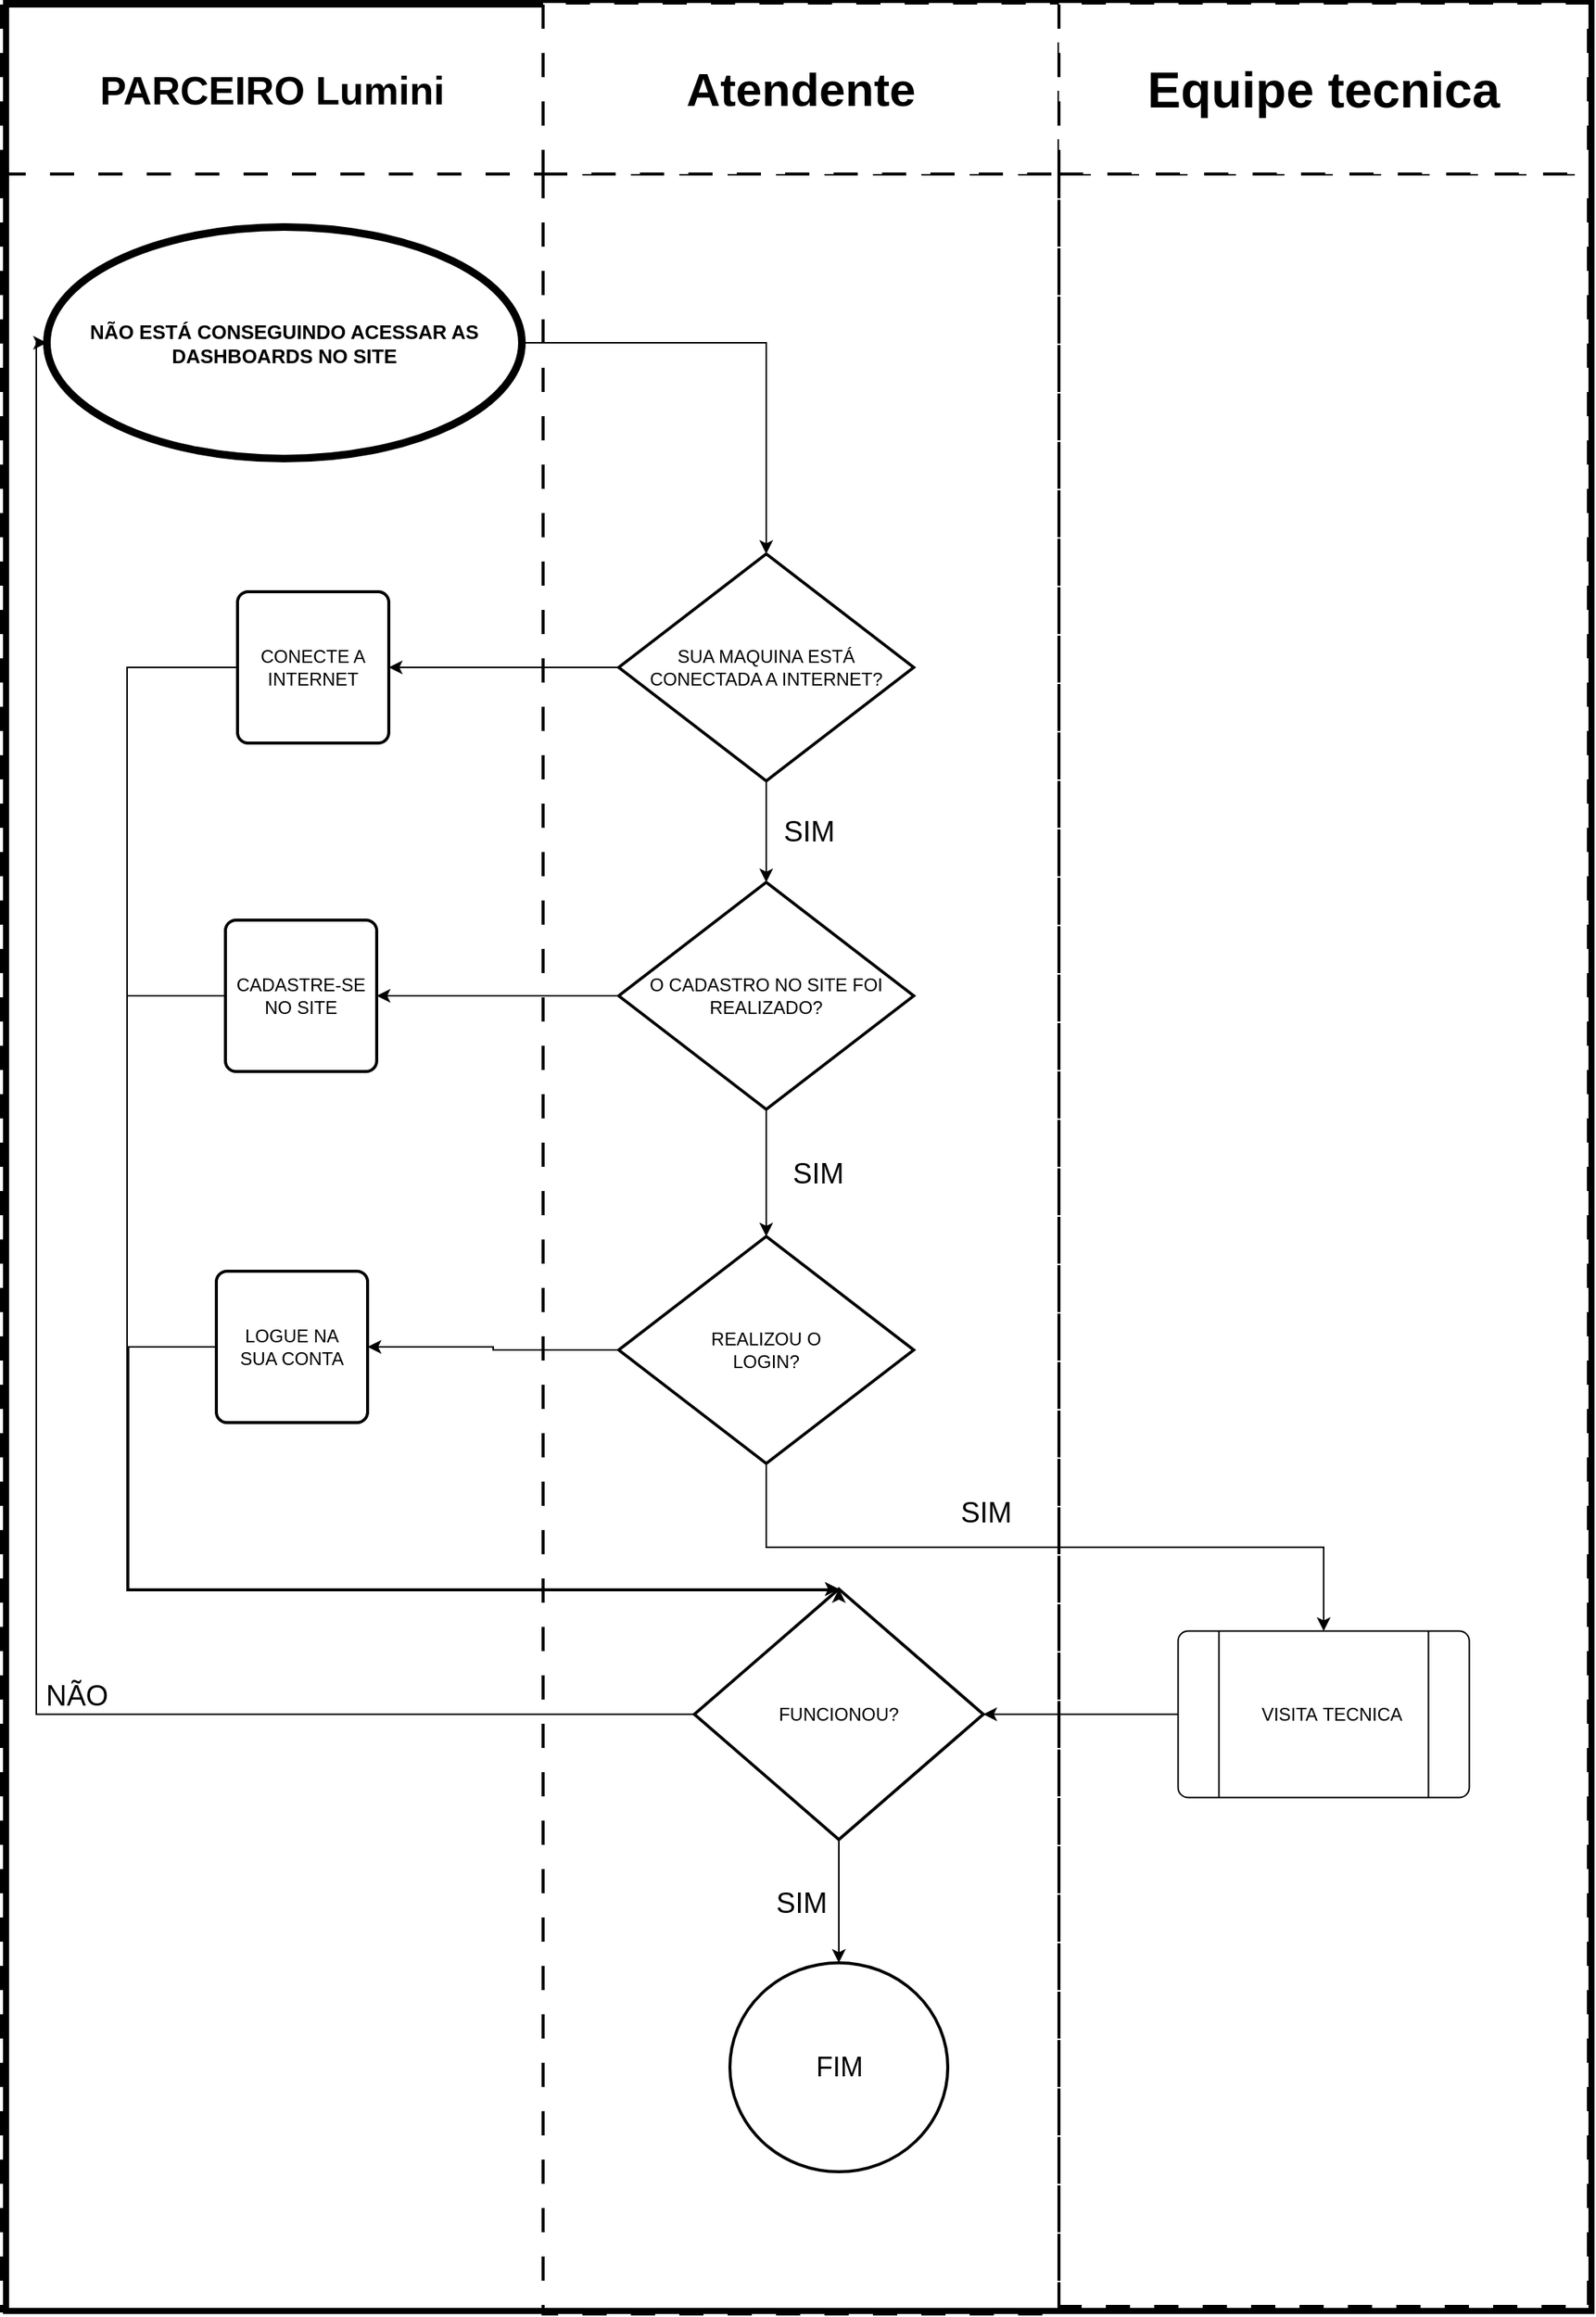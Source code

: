 <mxfile version="24.7.5">
  <diagram name="Página-1" id="sii6xtMDSqnDwptgTPa_">
    <mxGraphModel dx="4628" dy="1328" grid="0" gridSize="10" guides="1" tooltips="1" connect="1" arrows="1" fold="1" page="0" pageScale="1" pageWidth="827" pageHeight="1169" math="0" shadow="0">
      <root>
        <mxCell id="0" />
        <mxCell id="1" parent="0" />
        <mxCell id="awBL8_RBLQok6DBFQ3Oc-104" value="PARCEIRO" style="swimlane;whiteSpace=wrap;html=1;direction=east;startSize=113;dashed=1;dashPattern=8 8;strokeWidth=2;" parent="1" vertex="1">
          <mxGeometry x="-2127" y="5" width="1051" height="1525" as="geometry" />
        </mxCell>
        <mxCell id="nKhrt30oRKaUFYbFxk2Q-17" value="" style="swimlane;whiteSpace=wrap;html=1;direction=east;startSize=1;strokeWidth=4;" parent="awBL8_RBLQok6DBFQ3Oc-104" vertex="1">
          <mxGeometry x="3" width="1048" height="1525" as="geometry" />
        </mxCell>
        <mxCell id="awBL8_RBLQok6DBFQ3Oc-111" value="&lt;font style=&quot;font-size: 19px;&quot;&gt;SIM&lt;/font&gt;" style="text;strokeColor=none;align=center;fillColor=none;html=1;verticalAlign=middle;whiteSpace=wrap;rounded=0;" parent="nKhrt30oRKaUFYbFxk2Q-17" vertex="1">
          <mxGeometry x="499" y="1241" width="54" height="30" as="geometry" />
        </mxCell>
        <mxCell id="awBL8_RBLQok6DBFQ3Oc-105" value="&lt;font style=&quot;vertical-align: inherit;&quot;&gt;&lt;font style=&quot;vertical-align: inherit;&quot;&gt;&lt;font style=&quot;vertical-align: inherit;&quot;&gt;&lt;font style=&quot;vertical-align: inherit;&quot;&gt;LOGUE NA&lt;/font&gt;&lt;/font&gt;&lt;/font&gt;&lt;/font&gt;&lt;div&gt;&lt;font style=&quot;vertical-align: inherit;&quot;&gt;&lt;font style=&quot;vertical-align: inherit;&quot;&gt;&lt;font style=&quot;vertical-align: inherit;&quot;&gt;&lt;font style=&quot;vertical-align: inherit;&quot;&gt;&lt;font style=&quot;vertical-align: inherit;&quot;&gt;&lt;font style=&quot;vertical-align: inherit;&quot;&gt;SUA CONTA&lt;/font&gt;&lt;/font&gt;&lt;/font&gt;&lt;/font&gt;&lt;/font&gt;&lt;/font&gt;&lt;/div&gt;" style="rounded=1;whiteSpace=wrap;html=1;absoluteArcSize=1;arcSize=14;strokeWidth=2;" parent="nKhrt30oRKaUFYbFxk2Q-17" vertex="1">
          <mxGeometry x="139" y="838" width="100" height="100" as="geometry" />
        </mxCell>
        <mxCell id="awBL8_RBLQok6DBFQ3Oc-91" value="CADASTRE-SE&lt;br&gt;NO SITE" style="rounded=1;whiteSpace=wrap;html=1;absoluteArcSize=1;arcSize=14;strokeWidth=2;" parent="nKhrt30oRKaUFYbFxk2Q-17" vertex="1">
          <mxGeometry x="145" y="606" width="100" height="100" as="geometry" />
        </mxCell>
        <mxCell id="awBL8_RBLQok6DBFQ3Oc-80" value="&lt;font style=&quot;font-size: 13px;&quot;&gt;&lt;b&gt;NÃO ESTÁ CONSEGUINDO ACESSAR AS DASHBOARDS NO SITE&lt;/b&gt;&lt;/font&gt;" style="strokeWidth=5;html=1;shape=mxgraph.flowchart.start_2;whiteSpace=wrap;" parent="nKhrt30oRKaUFYbFxk2Q-17" vertex="1">
          <mxGeometry x="27" y="148" width="314" height="153" as="geometry" />
        </mxCell>
        <mxCell id="awBL8_RBLQok6DBFQ3Oc-110" value="&lt;font style=&quot;vertical-align: inherit;&quot;&gt;&lt;font style=&quot;vertical-align: inherit;&quot;&gt;CONECTE A INTERNET&lt;/font&gt;&lt;/font&gt;" style="rounded=1;whiteSpace=wrap;html=1;absoluteArcSize=1;arcSize=14;strokeWidth=2;" parent="nKhrt30oRKaUFYbFxk2Q-17" vertex="1">
          <mxGeometry x="153" y="389" width="100" height="100" as="geometry" />
        </mxCell>
        <mxCell id="nKhrt30oRKaUFYbFxk2Q-47" value="&lt;font style=&quot;font-size: 19px;&quot;&gt;&lt;b&gt;Parceiros&lt;br&gt;Lumini&lt;/b&gt;&lt;/font&gt;" style="text;html=1;align=center;verticalAlign=middle;whiteSpace=wrap;rounded=0;" parent="nKhrt30oRKaUFYbFxk2Q-17" vertex="1">
          <mxGeometry x="641" y="41" width="60" height="30" as="geometry" />
        </mxCell>
        <mxCell id="nKhrt30oRKaUFYbFxk2Q-34" value="&lt;span style=&quot;font-size: 19px;&quot;&gt;NÃO&lt;/span&gt;" style="text;strokeColor=none;align=center;fillColor=none;html=1;verticalAlign=middle;whiteSpace=wrap;rounded=0;" parent="nKhrt30oRKaUFYbFxk2Q-17" vertex="1">
          <mxGeometry x="17" y="1109" width="60" height="20" as="geometry" />
        </mxCell>
        <mxCell id="8XTtVJRQWcLJK9WEEvCq-19" value="&lt;font style=&quot;font-size: 26px;&quot;&gt;&lt;b&gt;PARCEIRO Lumini&lt;/b&gt;&lt;/font&gt;" style="text;html=1;align=center;verticalAlign=middle;whiteSpace=wrap;rounded=0;" vertex="1" parent="nKhrt30oRKaUFYbFxk2Q-17">
          <mxGeometry x="43" y="43" width="266" height="30" as="geometry" />
        </mxCell>
        <mxCell id="awBL8_RBLQok6DBFQ3Oc-114" value="&lt;font style=&quot;font-size: 31px;&quot;&gt;Atendente&lt;/font&gt;" style="swimlane;whiteSpace=wrap;html=1;direction=east;startSize=113;dashed=1;dashPattern=8 8;strokeWidth=2;" parent="1" vertex="1">
          <mxGeometry x="-1769" y="5" width="341" height="1527" as="geometry" />
        </mxCell>
        <mxCell id="nKhrt30oRKaUFYbFxk2Q-5" value="" style="edgeStyle=orthogonalEdgeStyle;rounded=0;orthogonalLoop=1;jettySize=auto;html=1;" parent="awBL8_RBLQok6DBFQ3Oc-114" source="awBL8_RBLQok6DBFQ3Oc-82" target="awBL8_RBLQok6DBFQ3Oc-84" edge="1">
          <mxGeometry relative="1" as="geometry" />
        </mxCell>
        <mxCell id="awBL8_RBLQok6DBFQ3Oc-82" value="&lt;font style=&quot;vertical-align: inherit;&quot;&gt;&lt;font style=&quot;vertical-align: inherit;&quot;&gt;SUA MAQUINA ESTÁ CONECTADA A INTERNET?&lt;/font&gt;&lt;/font&gt;" style="strokeWidth=2;html=1;shape=mxgraph.flowchart.decision;whiteSpace=wrap;" parent="awBL8_RBLQok6DBFQ3Oc-114" vertex="1">
          <mxGeometry x="50" y="364" width="195" height="150" as="geometry" />
        </mxCell>
        <mxCell id="nKhrt30oRKaUFYbFxk2Q-6" value="" style="edgeStyle=orthogonalEdgeStyle;rounded=0;orthogonalLoop=1;jettySize=auto;html=1;" parent="awBL8_RBLQok6DBFQ3Oc-114" source="awBL8_RBLQok6DBFQ3Oc-84" target="awBL8_RBLQok6DBFQ3Oc-89" edge="1">
          <mxGeometry relative="1" as="geometry" />
        </mxCell>
        <mxCell id="awBL8_RBLQok6DBFQ3Oc-84" value="O CADASTRO NO SITE FOI REALIZADO?" style="strokeWidth=2;html=1;shape=mxgraph.flowchart.decision;whiteSpace=wrap;" parent="awBL8_RBLQok6DBFQ3Oc-114" vertex="1">
          <mxGeometry x="50" y="581" width="195" height="150" as="geometry" />
        </mxCell>
        <mxCell id="awBL8_RBLQok6DBFQ3Oc-89" value="REALIZOU O&lt;br&gt;&lt;div&gt;&lt;font style=&quot;vertical-align: inherit;&quot;&gt;LOGIN&lt;/font&gt;&lt;span style=&quot;background-color: initial;&quot;&gt;?&lt;/span&gt;&lt;/div&gt;" style="strokeWidth=2;html=1;shape=mxgraph.flowchart.decision;whiteSpace=wrap;" parent="awBL8_RBLQok6DBFQ3Oc-114" vertex="1">
          <mxGeometry x="50" y="815" width="195" height="150" as="geometry" />
        </mxCell>
        <mxCell id="awBL8_RBLQok6DBFQ3Oc-115" value="&lt;font style=&quot;font-size: 19px;&quot;&gt;SIM&lt;/font&gt;" style="text;strokeColor=none;align=center;fillColor=none;html=1;verticalAlign=middle;whiteSpace=wrap;rounded=0;" parent="awBL8_RBLQok6DBFQ3Oc-114" vertex="1">
          <mxGeometry x="146" y="533" width="60" height="30" as="geometry" />
        </mxCell>
        <mxCell id="awBL8_RBLQok6DBFQ3Oc-117" value="&lt;br&gt;&lt;div&gt;&lt;br&gt;&lt;/div&gt;" style="text;strokeColor=none;align=center;fillColor=none;html=1;verticalAlign=middle;whiteSpace=wrap;rounded=0;" parent="awBL8_RBLQok6DBFQ3Oc-114" vertex="1">
          <mxGeometry x="171" y="702" width="60" height="30" as="geometry" />
        </mxCell>
        <mxCell id="nKhrt30oRKaUFYbFxk2Q-37" value="&lt;font style=&quot;font-size: 19px;&quot;&gt;SIM&lt;/font&gt;" style="text;strokeColor=none;align=center;fillColor=none;html=1;verticalAlign=middle;whiteSpace=wrap;rounded=0;" parent="awBL8_RBLQok6DBFQ3Oc-114" vertex="1">
          <mxGeometry x="152" y="759" width="60" height="30" as="geometry" />
        </mxCell>
        <mxCell id="awBL8_RBLQok6DBFQ3Oc-112" value="&lt;font style=&quot;font-size: 19px;&quot;&gt;SIM&lt;/font&gt;" style="text;strokeColor=none;align=center;fillColor=none;html=1;verticalAlign=middle;whiteSpace=wrap;rounded=0;" parent="awBL8_RBLQok6DBFQ3Oc-114" vertex="1">
          <mxGeometry x="263" y="983" width="60" height="30" as="geometry" />
        </mxCell>
        <mxCell id="8XTtVJRQWcLJK9WEEvCq-9" value="" style="edgeStyle=orthogonalEdgeStyle;rounded=0;orthogonalLoop=1;jettySize=auto;html=1;" edge="1" parent="awBL8_RBLQok6DBFQ3Oc-114" source="awBL8_RBLQok6DBFQ3Oc-94" target="nKhrt30oRKaUFYbFxk2Q-22">
          <mxGeometry relative="1" as="geometry" />
        </mxCell>
        <mxCell id="awBL8_RBLQok6DBFQ3Oc-94" value="FUNCIONOU?" style="strokeWidth=2;html=1;shape=mxgraph.flowchart.decision;whiteSpace=wrap;" parent="awBL8_RBLQok6DBFQ3Oc-114" vertex="1">
          <mxGeometry x="100" y="1048" width="191" height="165.5" as="geometry" />
        </mxCell>
        <mxCell id="nKhrt30oRKaUFYbFxk2Q-22" value="&lt;font style=&quot;font-size: 18px;&quot;&gt;FIM&lt;/font&gt;" style="strokeWidth=2;html=1;shape=mxgraph.flowchart.start_2;whiteSpace=wrap;" parent="awBL8_RBLQok6DBFQ3Oc-114" vertex="1">
          <mxGeometry x="123.5" y="1295" width="144" height="138" as="geometry" />
        </mxCell>
        <mxCell id="awBL8_RBLQok6DBFQ3Oc-116" value="&lt;font style=&quot;font-size: 33px;&quot;&gt;Equipe tecnica&lt;/font&gt;" style="swimlane;whiteSpace=wrap;html=1;direction=east;startSize=113;dashed=1;dashPattern=8 8;strokeWidth=2;" parent="1" vertex="1">
          <mxGeometry x="-1428" y="5" width="350" height="1522" as="geometry" />
        </mxCell>
        <mxCell id="awBL8_RBLQok6DBFQ3Oc-92" value="" style="verticalLabelPosition=bottom;verticalAlign=top;html=1;shape=process;whiteSpace=wrap;rounded=1;size=0.14;arcSize=6;" parent="awBL8_RBLQok6DBFQ3Oc-116" vertex="1">
          <mxGeometry x="78.75" y="1075.75" width="192.5" height="110" as="geometry" />
        </mxCell>
        <mxCell id="awBL8_RBLQok6DBFQ3Oc-99" value="VISITA&amp;nbsp;&lt;span style=&quot;background-color: initial;&quot;&gt;TECNICA&lt;/span&gt;" style="text;html=1;align=center;verticalAlign=middle;resizable=0;points=[];autosize=1;strokeColor=none;fillColor=none;" parent="awBL8_RBLQok6DBFQ3Oc-116" vertex="1">
          <mxGeometry x="125" y="1117.75" width="110" height="26" as="geometry" />
        </mxCell>
        <mxCell id="nKhrt30oRKaUFYbFxk2Q-1" style="edgeStyle=orthogonalEdgeStyle;rounded=0;orthogonalLoop=1;jettySize=auto;html=1;entryX=0.5;entryY=0;entryDx=0;entryDy=0;entryPerimeter=0;" parent="1" source="awBL8_RBLQok6DBFQ3Oc-80" target="awBL8_RBLQok6DBFQ3Oc-82" edge="1">
          <mxGeometry relative="1" as="geometry" />
        </mxCell>
        <mxCell id="nKhrt30oRKaUFYbFxk2Q-2" style="edgeStyle=orthogonalEdgeStyle;rounded=0;orthogonalLoop=1;jettySize=auto;html=1;entryX=1;entryY=0.5;entryDx=0;entryDy=0;" parent="1" source="awBL8_RBLQok6DBFQ3Oc-82" target="awBL8_RBLQok6DBFQ3Oc-110" edge="1">
          <mxGeometry relative="1" as="geometry" />
        </mxCell>
        <mxCell id="nKhrt30oRKaUFYbFxk2Q-3" style="edgeStyle=orthogonalEdgeStyle;rounded=0;orthogonalLoop=1;jettySize=auto;html=1;" parent="1" source="awBL8_RBLQok6DBFQ3Oc-84" target="awBL8_RBLQok6DBFQ3Oc-91" edge="1">
          <mxGeometry relative="1" as="geometry" />
        </mxCell>
        <mxCell id="nKhrt30oRKaUFYbFxk2Q-4" style="edgeStyle=orthogonalEdgeStyle;rounded=0;orthogonalLoop=1;jettySize=auto;html=1;entryX=1;entryY=0.5;entryDx=0;entryDy=0;" parent="1" source="awBL8_RBLQok6DBFQ3Oc-89" target="awBL8_RBLQok6DBFQ3Oc-105" edge="1">
          <mxGeometry relative="1" as="geometry" />
        </mxCell>
        <mxCell id="nKhrt30oRKaUFYbFxk2Q-23" style="edgeStyle=orthogonalEdgeStyle;rounded=0;orthogonalLoop=1;jettySize=auto;html=1;entryX=0.5;entryY=0;entryDx=0;entryDy=0;exitX=0.5;exitY=1;exitDx=0;exitDy=0;exitPerimeter=0;" parent="1" source="awBL8_RBLQok6DBFQ3Oc-89" target="awBL8_RBLQok6DBFQ3Oc-92" edge="1">
          <mxGeometry relative="1" as="geometry" />
        </mxCell>
        <mxCell id="nKhrt30oRKaUFYbFxk2Q-25" style="edgeStyle=orthogonalEdgeStyle;rounded=0;orthogonalLoop=1;jettySize=auto;html=1;entryX=1;entryY=0.5;entryDx=0;entryDy=0;entryPerimeter=0;" parent="1" source="awBL8_RBLQok6DBFQ3Oc-92" target="awBL8_RBLQok6DBFQ3Oc-94" edge="1">
          <mxGeometry relative="1" as="geometry" />
        </mxCell>
        <mxCell id="8XTtVJRQWcLJK9WEEvCq-12" style="edgeStyle=orthogonalEdgeStyle;rounded=0;orthogonalLoop=1;jettySize=auto;html=1;entryX=0.5;entryY=0;entryDx=0;entryDy=0;entryPerimeter=0;" edge="1" parent="1" source="awBL8_RBLQok6DBFQ3Oc-91" target="awBL8_RBLQok6DBFQ3Oc-94">
          <mxGeometry relative="1" as="geometry">
            <Array as="points">
              <mxPoint x="-2044" y="661" />
              <mxPoint x="-2044" y="1053" />
            </Array>
          </mxGeometry>
        </mxCell>
        <mxCell id="8XTtVJRQWcLJK9WEEvCq-13" style="edgeStyle=orthogonalEdgeStyle;rounded=0;orthogonalLoop=1;jettySize=auto;html=1;entryX=0.5;entryY=0;entryDx=0;entryDy=0;entryPerimeter=0;" edge="1" parent="1" source="awBL8_RBLQok6DBFQ3Oc-110" target="awBL8_RBLQok6DBFQ3Oc-94">
          <mxGeometry relative="1" as="geometry">
            <Array as="points">
              <mxPoint x="-2044" y="444" />
              <mxPoint x="-2044" y="1054" />
              <mxPoint x="-1574" y="1054" />
            </Array>
          </mxGeometry>
        </mxCell>
        <mxCell id="8XTtVJRQWcLJK9WEEvCq-14" style="edgeStyle=orthogonalEdgeStyle;rounded=0;orthogonalLoop=1;jettySize=auto;html=1;entryX=0.5;entryY=0;entryDx=0;entryDy=0;entryPerimeter=0;" edge="1" parent="1" source="awBL8_RBLQok6DBFQ3Oc-105" target="awBL8_RBLQok6DBFQ3Oc-94">
          <mxGeometry relative="1" as="geometry">
            <Array as="points">
              <mxPoint x="-2043" y="893" />
              <mxPoint x="-2043" y="1053" />
            </Array>
          </mxGeometry>
        </mxCell>
        <mxCell id="8XTtVJRQWcLJK9WEEvCq-16" style="edgeStyle=orthogonalEdgeStyle;rounded=0;orthogonalLoop=1;jettySize=auto;html=1;entryX=0;entryY=0.5;entryDx=0;entryDy=0;entryPerimeter=0;" edge="1" parent="1" source="awBL8_RBLQok6DBFQ3Oc-94" target="awBL8_RBLQok6DBFQ3Oc-80">
          <mxGeometry relative="1" as="geometry">
            <Array as="points">
              <mxPoint x="-2104" y="1136" />
              <mxPoint x="-2104" y="230" />
            </Array>
          </mxGeometry>
        </mxCell>
      </root>
    </mxGraphModel>
  </diagram>
</mxfile>

